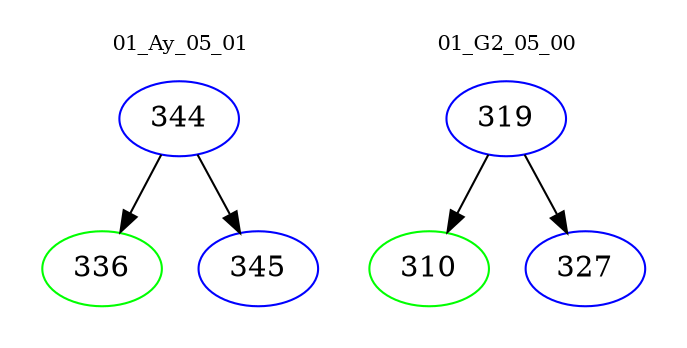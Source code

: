 digraph{
subgraph cluster_0 {
color = white
label = "01_Ay_05_01";
fontsize=10;
T0_344 [label="344", color="blue"]
T0_344 -> T0_336 [color="black"]
T0_336 [label="336", color="green"]
T0_344 -> T0_345 [color="black"]
T0_345 [label="345", color="blue"]
}
subgraph cluster_1 {
color = white
label = "01_G2_05_00";
fontsize=10;
T1_319 [label="319", color="blue"]
T1_319 -> T1_310 [color="black"]
T1_310 [label="310", color="green"]
T1_319 -> T1_327 [color="black"]
T1_327 [label="327", color="blue"]
}
}
